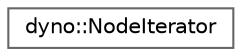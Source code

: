 digraph "Graphical Class Hierarchy"
{
 // LATEX_PDF_SIZE
  bgcolor="transparent";
  edge [fontname=Helvetica,fontsize=10,labelfontname=Helvetica,labelfontsize=10];
  node [fontname=Helvetica,fontsize=10,shape=box,height=0.2,width=0.4];
  rankdir="LR";
  Node0 [id="Node000000",label="dyno::NodeIterator",height=0.2,width=0.4,color="grey40", fillcolor="white", style="filled",URL="$classdyno_1_1_node_iterator.html",tooltip=" "];
}
